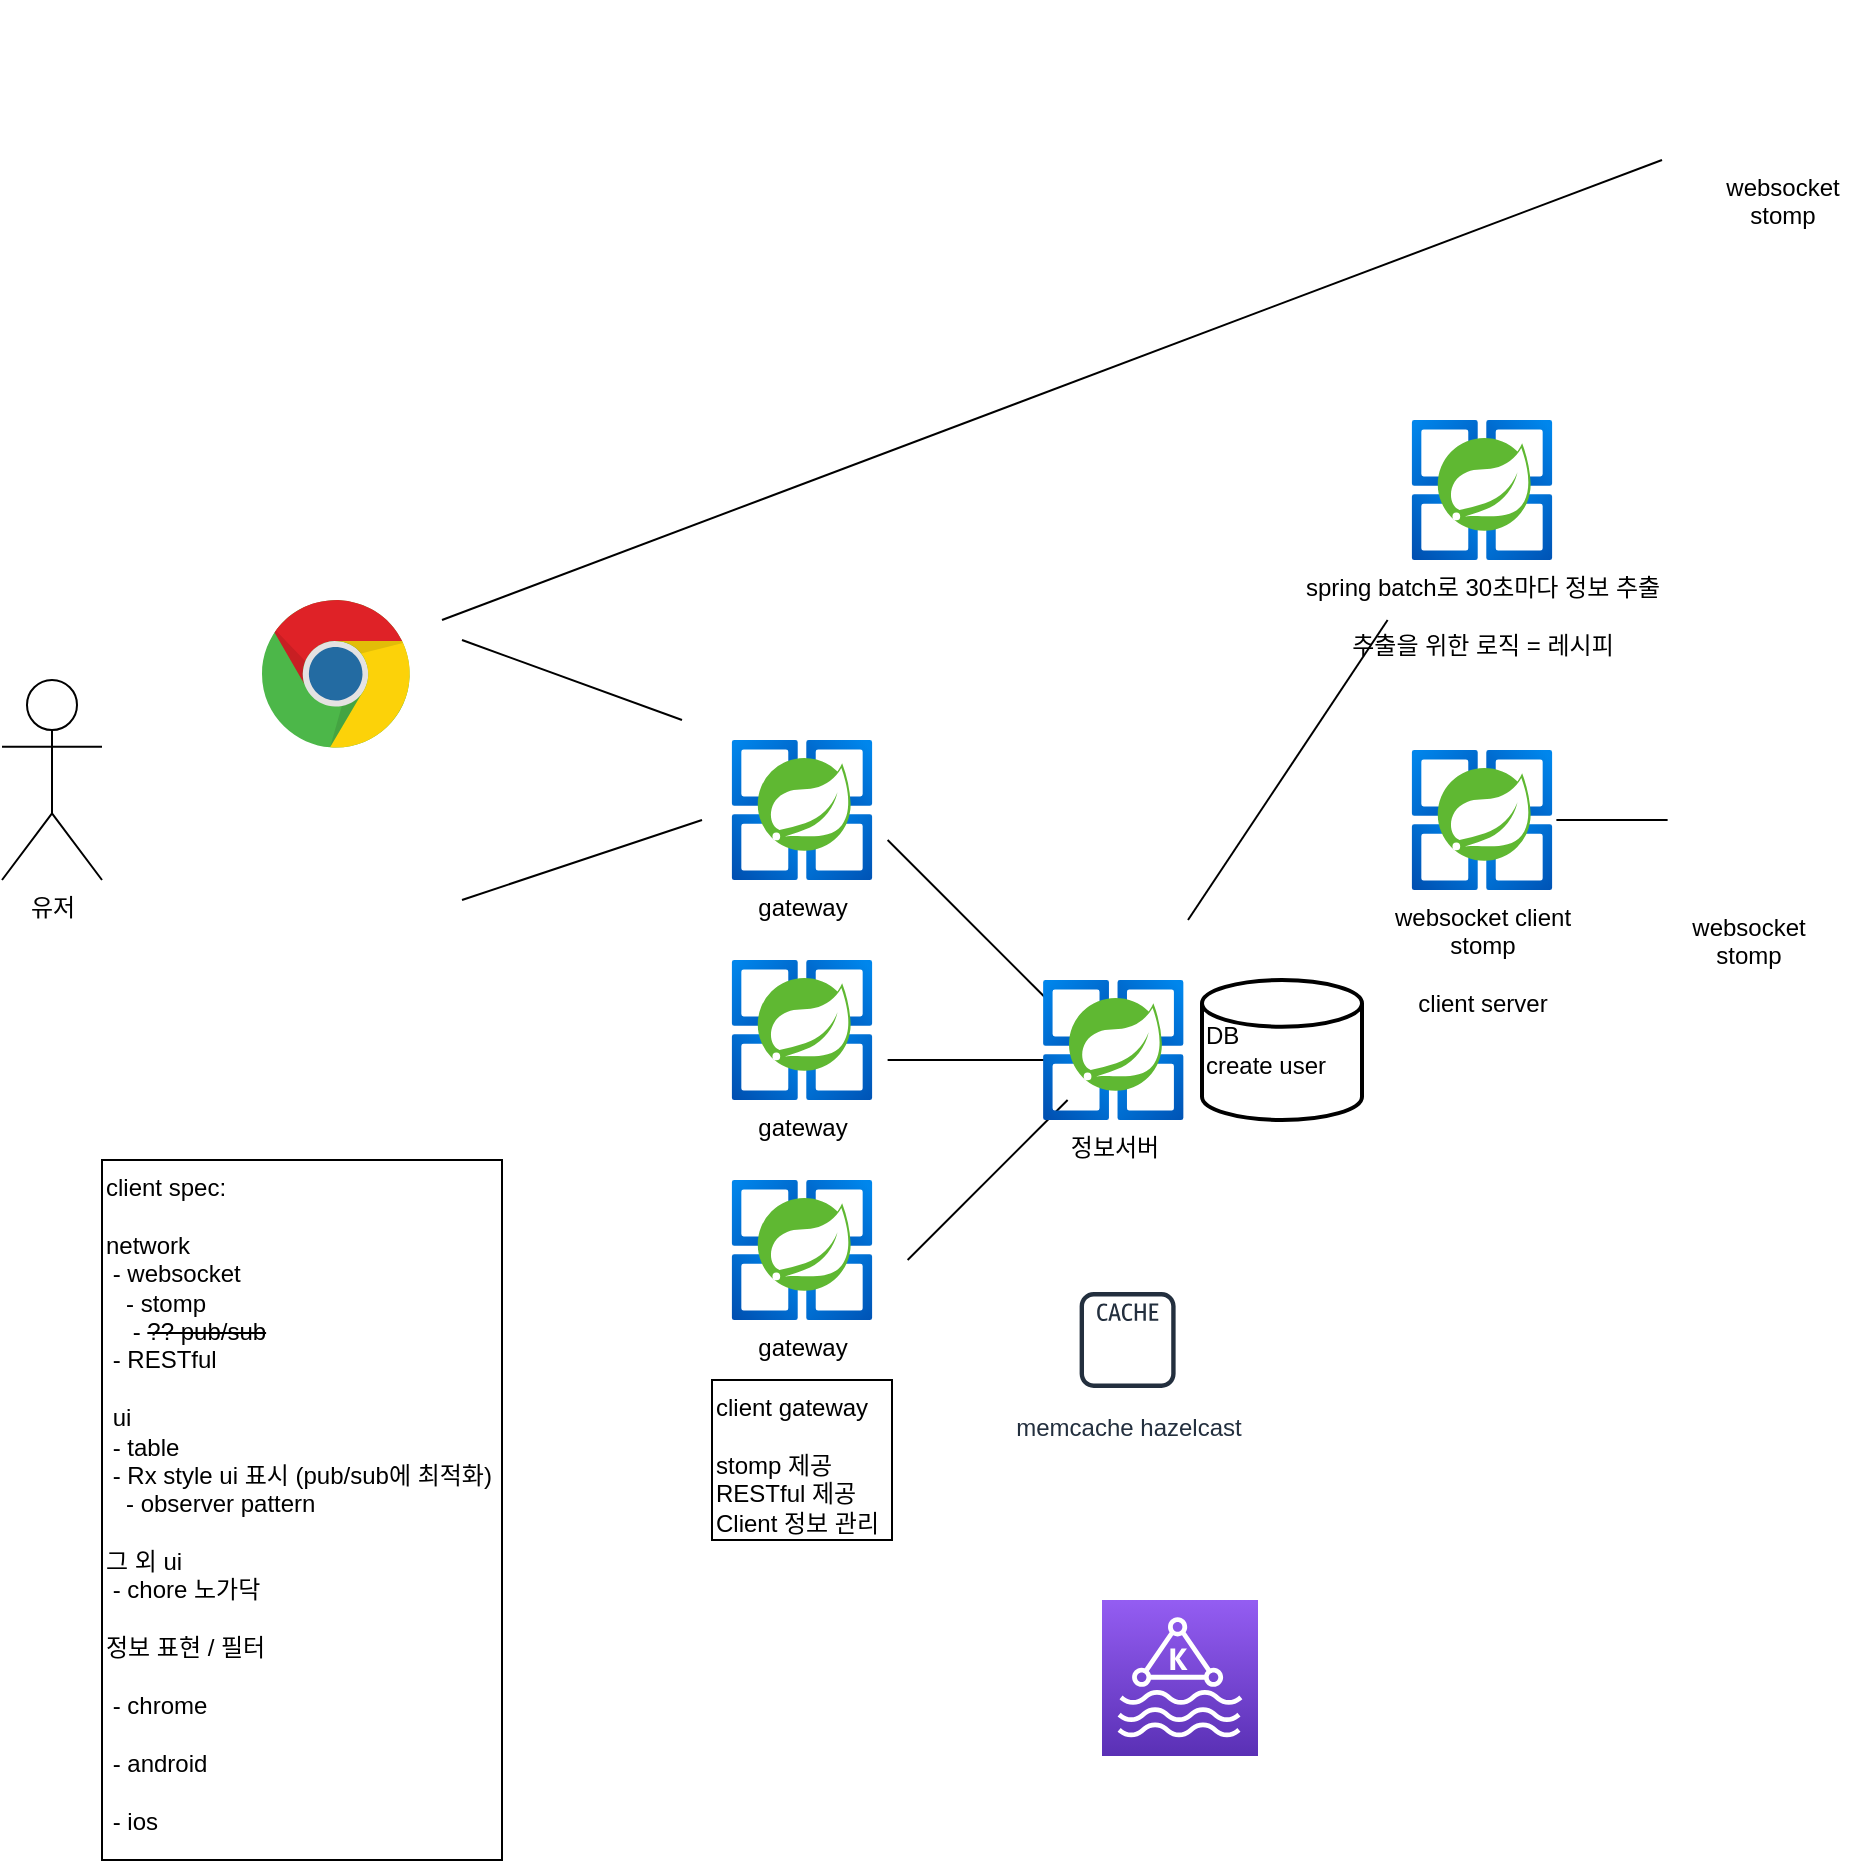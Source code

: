 <mxfile version="14.7.2" type="device"><diagram id="MfrwcYUPRsuYhZaAsXnw" name="Page-1"><mxGraphModel dx="1666" dy="1871" grid="1" gridSize="10" guides="1" tooltips="1" connect="1" arrows="1" fold="1" page="1" pageScale="1" pageWidth="850" pageHeight="1100" math="0" shadow="0"><root><mxCell id="0"/><mxCell id="1" parent="0"/><mxCell id="F0bUZJI3T8froH60MYZj-2" value="유저" style="shape=umlActor;verticalLabelPosition=bottom;verticalAlign=top;html=1;outlineConnect=0;" vertex="1" parent="1"><mxGeometry x="70" y="80" width="50" height="100" as="geometry"/></mxCell><mxCell id="F0bUZJI3T8froH60MYZj-5" value="" style="dashed=0;outlineConnect=0;html=1;align=center;labelPosition=center;verticalLabelPosition=bottom;verticalAlign=top;shape=mxgraph.weblogos.chrome" vertex="1" parent="1"><mxGeometry x="200" y="40" width="74.8" height="75.4" as="geometry"/></mxCell><mxCell id="F0bUZJI3T8froH60MYZj-6" value="" style="shape=image;html=1;verticalAlign=top;verticalLabelPosition=bottom;labelBackgroundColor=#ffffff;imageAspect=0;aspect=fixed;image=https://cdn3.iconfinder.com/data/icons/ultimate-social/150/26_android-128.png" vertex="1" parent="1"><mxGeometry x="192.4" y="120" width="90" height="90" as="geometry"/></mxCell><mxCell id="F0bUZJI3T8froH60MYZj-7" value="" style="shape=image;html=1;verticalAlign=top;verticalLabelPosition=bottom;labelBackgroundColor=#ffffff;imageAspect=0;aspect=fixed;image=https://cdn1.iconfinder.com/data/icons/system-black-circles/512/iOS-128.png" vertex="1" parent="1"><mxGeometry x="197.4" y="210" width="80" height="80" as="geometry"/></mxCell><mxCell id="F0bUZJI3T8froH60MYZj-8" value="client spec:&lt;br&gt;&lt;br&gt;network&lt;br&gt;&amp;nbsp;- websocket&lt;br&gt;&amp;nbsp; &amp;nbsp;- stomp&lt;br&gt;&amp;nbsp; &amp;nbsp; - &lt;strike&gt;?? pub/sub&lt;/strike&gt;&lt;br&gt;&amp;nbsp;- RESTful&lt;br&gt;&lt;br&gt;&amp;nbsp;ui&lt;br&gt;&amp;nbsp;- table&lt;br&gt;&amp;nbsp;- Rx style ui 표시 (pub/sub에 최적화)&lt;br&gt;&amp;nbsp; &amp;nbsp;- observer pattern&lt;br&gt;&lt;br&gt;그 외 ui&lt;br&gt;&amp;nbsp;- chore 노가닥&lt;br&gt;&lt;br&gt;정보 표현 / 필터&amp;nbsp;&lt;br&gt;&lt;br&gt;&amp;nbsp;- chrome&lt;br&gt;&lt;br&gt;&amp;nbsp;- android&lt;br&gt;&lt;br&gt;&amp;nbsp;- ios" style="rounded=0;whiteSpace=wrap;html=1;align=left;verticalAlign=top;" vertex="1" parent="1"><mxGeometry x="120" y="320" width="200" height="350" as="geometry"/></mxCell><mxCell id="F0bUZJI3T8froH60MYZj-9" value="gateway" style="aspect=fixed;html=1;points=[];align=center;image;fontSize=12;image=img/lib/azure2/compute/Azure_Spring_Cloud.svg;" vertex="1" parent="1"><mxGeometry x="432.81" y="110" width="74.38" height="70" as="geometry"/></mxCell><mxCell id="F0bUZJI3T8froH60MYZj-10" value="" style="endArrow=none;html=1;" edge="1" parent="1"><mxGeometry width="50" height="50" relative="1" as="geometry"><mxPoint x="300" y="60" as="sourcePoint"/><mxPoint x="410" y="100" as="targetPoint"/></mxGeometry></mxCell><mxCell id="F0bUZJI3T8froH60MYZj-11" value="" style="endArrow=none;html=1;" edge="1" parent="1"><mxGeometry width="50" height="50" relative="1" as="geometry"><mxPoint x="300" y="190" as="sourcePoint"/><mxPoint x="420" y="150" as="targetPoint"/></mxGeometry></mxCell><mxCell id="F0bUZJI3T8froH60MYZj-17" value="client gateway&lt;br&gt;&lt;br&gt;&lt;span style=&quot;text-align: center ; background-color: rgb(255 , 255 , 255)&quot;&gt;stomp 제공&lt;/span&gt;&lt;br style=&quot;text-align: center&quot;&gt;&lt;span style=&quot;text-align: center ; background-color: rgb(255 , 255 , 255)&quot;&gt;RESTful 제공&lt;/span&gt;&lt;br style=&quot;text-align: center&quot;&gt;&lt;span style=&quot;text-align: center ; background-color: rgb(255 , 255 , 255)&quot;&gt;Client 정보 관리&amp;nbsp;&lt;/span&gt;" style="rounded=0;whiteSpace=wrap;html=1;align=left;verticalAlign=top;" vertex="1" parent="1"><mxGeometry x="425" y="430" width="90" height="80" as="geometry"/></mxCell><mxCell id="F0bUZJI3T8froH60MYZj-19" value="gateway" style="aspect=fixed;html=1;points=[];align=center;image;fontSize=12;image=img/lib/azure2/compute/Azure_Spring_Cloud.svg;" vertex="1" parent="1"><mxGeometry x="432.81" y="220" width="74.38" height="70" as="geometry"/></mxCell><mxCell id="F0bUZJI3T8froH60MYZj-20" value="gateway" style="aspect=fixed;html=1;points=[];align=center;image;fontSize=12;image=img/lib/azure2/compute/Azure_Spring_Cloud.svg;" vertex="1" parent="1"><mxGeometry x="432.81" y="330" width="74.38" height="70" as="geometry"/></mxCell><mxCell id="F0bUZJI3T8froH60MYZj-22" value="&lt;br&gt;DB&lt;br&gt;create user" style="strokeWidth=2;html=1;shape=mxgraph.flowchart.database;whiteSpace=wrap;align=left;verticalAlign=top;" vertex="1" parent="1"><mxGeometry x="670" y="230" width="80" height="70" as="geometry"/></mxCell><mxCell id="F0bUZJI3T8froH60MYZj-23" value="memcache hazelcast" style="outlineConnect=0;fontColor=#232F3E;gradientColor=none;strokeColor=#232F3E;fillColor=#ffffff;dashed=0;verticalLabelPosition=bottom;verticalAlign=top;align=center;html=1;fontSize=12;fontStyle=0;aspect=fixed;shape=mxgraph.aws4.resourceIcon;resIcon=mxgraph.aws4.cache_node;" vertex="1" parent="1"><mxGeometry x="602.81" y="380" width="60" height="60" as="geometry"/></mxCell><mxCell id="F0bUZJI3T8froH60MYZj-26" value="websocket client&lt;br&gt;stomp&lt;br&gt;&lt;br&gt;client server" style="aspect=fixed;html=1;points=[];align=center;image;fontSize=12;image=img/lib/azure2/compute/Azure_Spring_Cloud.svg;" vertex="1" parent="1"><mxGeometry x="772.81" y="115" width="74.38" height="70" as="geometry"/></mxCell><mxCell id="F0bUZJI3T8froH60MYZj-28" value="websocket&lt;br&gt;stomp" style="shape=image;html=1;verticalAlign=top;verticalLabelPosition=bottom;labelBackgroundColor=#ffffff;imageAspect=0;aspect=fixed;image=https://cdn0.iconfinder.com/data/icons/business-collection-2027/58/coin-10-128.png;imageBackground=#ffffff;" vertex="1" parent="1"><mxGeometry x="902.81" y="110" width="80" height="80" as="geometry"/></mxCell><mxCell id="F0bUZJI3T8froH60MYZj-30" value="" style="endArrow=none;html=1;entryX=0;entryY=0.5;entryDx=0;entryDy=0;" edge="1" parent="1" source="F0bUZJI3T8froH60MYZj-26" target="F0bUZJI3T8froH60MYZj-28"><mxGeometry width="50" height="50" relative="1" as="geometry"><mxPoint x="792.81" y="255" as="sourcePoint"/><mxPoint x="842.81" y="205" as="targetPoint"/></mxGeometry></mxCell><mxCell id="F0bUZJI3T8froH60MYZj-31" value="spring batch로 30초마다 정보 추출&lt;br&gt;&lt;br&gt;추출을 위한 로직 = 레시피" style="aspect=fixed;html=1;points=[];align=center;image;fontSize=12;image=img/lib/azure2/compute/Azure_Spring_Cloud.svg;" vertex="1" parent="1"><mxGeometry x="772.81" y="-50" width="74.38" height="70" as="geometry"/></mxCell><mxCell id="F0bUZJI3T8froH60MYZj-32" value="" style="points=[[0,0,0],[0.25,0,0],[0.5,0,0],[0.75,0,0],[1,0,0],[0,1,0],[0.25,1,0],[0.5,1,0],[0.75,1,0],[1,1,0],[0,0.25,0],[0,0.5,0],[0,0.75,0],[1,0.25,0],[1,0.5,0],[1,0.75,0]];outlineConnect=0;fontColor=#232F3E;gradientColor=#945DF2;gradientDirection=north;fillColor=#5A30B5;strokeColor=#ffffff;dashed=0;verticalLabelPosition=bottom;verticalAlign=top;align=center;html=1;fontSize=12;fontStyle=0;aspect=fixed;shape=mxgraph.aws4.resourceIcon;resIcon=mxgraph.aws4.managed_streaming_for_kafka;" vertex="1" parent="1"><mxGeometry x="620" y="540" width="78" height="78" as="geometry"/></mxCell><mxCell id="F0bUZJI3T8froH60MYZj-33" value="" style="endArrow=none;html=1;" edge="1" parent="1"><mxGeometry width="50" height="50" relative="1" as="geometry"><mxPoint x="663" y="200" as="sourcePoint"/><mxPoint x="762.81" y="50" as="targetPoint"/></mxGeometry></mxCell><mxCell id="F0bUZJI3T8froH60MYZj-34" value="" style="endArrow=none;html=1;" edge="1" parent="1"><mxGeometry width="50" height="50" relative="1" as="geometry"><mxPoint x="512.81" y="160" as="sourcePoint"/><mxPoint x="592.81" y="240" as="targetPoint"/></mxGeometry></mxCell><mxCell id="F0bUZJI3T8froH60MYZj-35" value="" style="endArrow=none;html=1;" edge="1" parent="1"><mxGeometry width="50" height="50" relative="1" as="geometry"><mxPoint x="512.81" y="270" as="sourcePoint"/><mxPoint x="592.81" y="270" as="targetPoint"/></mxGeometry></mxCell><mxCell id="F0bUZJI3T8froH60MYZj-36" value="" style="endArrow=none;html=1;" edge="1" parent="1"><mxGeometry width="50" height="50" relative="1" as="geometry"><mxPoint x="522.81" y="370" as="sourcePoint"/><mxPoint x="602.81" y="290" as="targetPoint"/></mxGeometry></mxCell><mxCell id="F0bUZJI3T8froH60MYZj-37" value="정보서버" style="aspect=fixed;html=1;points=[];align=center;image;fontSize=12;image=img/lib/azure2/compute/Azure_Spring_Cloud.svg;" vertex="1" parent="1"><mxGeometry x="588.43" y="230" width="74.38" height="70" as="geometry"/></mxCell><mxCell id="F0bUZJI3T8froH60MYZj-38" value="websocket&lt;br&gt;stomp" style="shape=image;html=1;verticalAlign=top;verticalLabelPosition=bottom;labelBackgroundColor=#ffffff;imageAspect=0;aspect=fixed;image=https://cdn0.iconfinder.com/data/icons/business-collection-2027/58/coin-10-128.png;imageBackground=#ffffff;" vertex="1" parent="1"><mxGeometry x="920" y="-260" width="80" height="80" as="geometry"/></mxCell><mxCell id="F0bUZJI3T8froH60MYZj-39" value="" style="endArrow=none;html=1;" edge="1" parent="1"><mxGeometry width="50" height="50" relative="1" as="geometry"><mxPoint x="290" y="50" as="sourcePoint"/><mxPoint x="900" y="-180" as="targetPoint"/></mxGeometry></mxCell></root></mxGraphModel></diagram></mxfile>